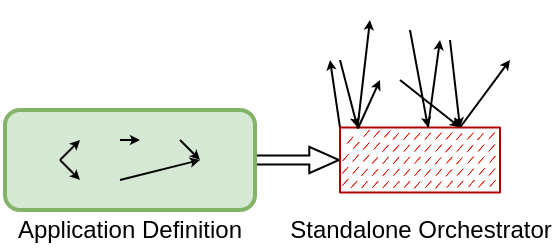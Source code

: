 <mxfile version="20.2.8" type="device"><diagram id="YRmxafh_-nVxqGmwZTBy" name="Page-1"><mxGraphModel dx="1038" dy="564" grid="1" gridSize="10" guides="1" tooltips="1" connect="1" arrows="1" fold="1" page="1" pageScale="1" pageWidth="850" pageHeight="1100" math="0" shadow="0"><root><mxCell id="0"/><mxCell id="1" parent="0"/><mxCell id="PoKREInXJnyAx2yR37GF-67" style="edgeStyle=orthogonalEdgeStyle;curved=1;rounded=0;orthogonalLoop=1;jettySize=auto;html=1;exitX=1;exitY=0.5;exitDx=0;exitDy=0;entryX=0;entryY=0.5;entryDx=0;entryDy=0;fontSize=10;fontColor=#000000;startArrow=none;startFill=0;endArrow=classic;endFill=1;strokeWidth=1;elbow=vertical;shape=flexArrow;width=4.571;startSize=4.617;endSize=4.617;endWidth=7.673;" parent="1" source="PoKREInXJnyAx2yR37GF-22" target="PoKREInXJnyAx2yR37GF-66" edge="1"><mxGeometry relative="1" as="geometry"/></mxCell><mxCell id="PoKREInXJnyAx2yR37GF-22" value="" style="rounded=1;whiteSpace=wrap;html=1;fillColor=#D5E8D4;sketch=0;fillStyle=solid;glass=0;shadow=0;strokeColor=#82b366;strokeWidth=2;" parent="1" vertex="1"><mxGeometry x="142.5" y="255" width="125" height="50" as="geometry"/></mxCell><mxCell id="PoKREInXJnyAx2yR37GF-13" style="edgeStyle=none;rounded=0;orthogonalLoop=1;jettySize=auto;html=1;exitX=1;exitY=0.5;exitDx=0;exitDy=0;entryX=0;entryY=0.5;entryDx=0;entryDy=0;endArrow=classic;endFill=1;startSize=2;endSize=2;strokeWidth=1;" parent="1" source="PoKREInXJnyAx2yR37GF-4" target="PoKREInXJnyAx2yR37GF-6" edge="1"><mxGeometry relative="1" as="geometry"/></mxCell><mxCell id="PoKREInXJnyAx2yR37GF-14" style="edgeStyle=none;rounded=0;orthogonalLoop=1;jettySize=auto;html=1;exitX=1;exitY=0.5;exitDx=0;exitDy=0;entryX=0;entryY=0.5;entryDx=0;entryDy=0;endArrow=classic;endFill=1;startSize=2;endSize=2;strokeWidth=1;" parent="1" source="PoKREInXJnyAx2yR37GF-4" target="PoKREInXJnyAx2yR37GF-7" edge="1"><mxGeometry relative="1" as="geometry"/></mxCell><mxCell id="PoKREInXJnyAx2yR37GF-4" value="" style="shape=image;verticalLabelPosition=bottom;labelBackgroundColor=#ffffff;verticalAlign=top;aspect=fixed;imageAspect=0;image=https://images.squarespace-cdn.com/content/v1/51814c87e4b0c1fda9c1fc50/1528473310893-RH0HG7R5C0QURMFQJBSU/600px-AWS_Lambda_logo.svg.png?format=500w;imageBackground=none;" parent="1" vertex="1"><mxGeometry x="150" y="270" width="20" height="20" as="geometry"/></mxCell><mxCell id="PoKREInXJnyAx2yR37GF-16" style="edgeStyle=none;rounded=0;orthogonalLoop=1;jettySize=auto;html=1;exitX=1;exitY=0.5;exitDx=0;exitDy=0;entryX=0;entryY=0.5;entryDx=0;entryDy=0;endArrow=classic;endFill=1;startSize=2;endSize=2;strokeWidth=1;" parent="1" source="PoKREInXJnyAx2yR37GF-6" target="PoKREInXJnyAx2yR37GF-10" edge="1"><mxGeometry relative="1" as="geometry"/></mxCell><mxCell id="PoKREInXJnyAx2yR37GF-6" value="" style="shape=image;verticalLabelPosition=bottom;labelBackgroundColor=#ffffff;verticalAlign=top;aspect=fixed;imageAspect=0;image=https://images.squarespace-cdn.com/content/v1/51814c87e4b0c1fda9c1fc50/1528473310893-RH0HG7R5C0QURMFQJBSU/600px-AWS_Lambda_logo.svg.png?format=500w;imageBackground=none;" parent="1" vertex="1"><mxGeometry x="180" y="260" width="20" height="20" as="geometry"/></mxCell><mxCell id="PoKREInXJnyAx2yR37GF-18" style="edgeStyle=none;rounded=0;orthogonalLoop=1;jettySize=auto;html=1;exitX=1;exitY=0.5;exitDx=0;exitDy=0;entryX=0;entryY=0.5;entryDx=0;entryDy=0;endArrow=classic;endFill=1;startSize=2;endSize=2;strokeWidth=1;" parent="1" source="PoKREInXJnyAx2yR37GF-7" target="PoKREInXJnyAx2yR37GF-11" edge="1"><mxGeometry relative="1" as="geometry"/></mxCell><mxCell id="PoKREInXJnyAx2yR37GF-7" value="" style="shape=image;verticalLabelPosition=bottom;labelBackgroundColor=#ffffff;verticalAlign=top;aspect=fixed;imageAspect=0;image=https://images.squarespace-cdn.com/content/v1/51814c87e4b0c1fda9c1fc50/1528473310893-RH0HG7R5C0QURMFQJBSU/600px-AWS_Lambda_logo.svg.png?format=500w;imageBackground=none;" parent="1" vertex="1"><mxGeometry x="180" y="280" width="20" height="20" as="geometry"/></mxCell><mxCell id="PoKREInXJnyAx2yR37GF-20" style="edgeStyle=none;rounded=0;orthogonalLoop=1;jettySize=auto;html=1;exitX=1;exitY=0.5;exitDx=0;exitDy=0;entryX=0;entryY=0.5;entryDx=0;entryDy=0;endArrow=classic;endFill=1;startSize=2;endSize=2;strokeWidth=1;" parent="1" source="PoKREInXJnyAx2yR37GF-10" target="PoKREInXJnyAx2yR37GF-11" edge="1"><mxGeometry relative="1" as="geometry"/></mxCell><mxCell id="PoKREInXJnyAx2yR37GF-10" value="" style="shape=image;verticalLabelPosition=bottom;labelBackgroundColor=#ffffff;verticalAlign=top;aspect=fixed;imageAspect=0;image=https://images.squarespace-cdn.com/content/v1/51814c87e4b0c1fda9c1fc50/1528473310893-RH0HG7R5C0QURMFQJBSU/600px-AWS_Lambda_logo.svg.png?format=500w;imageBackground=none;" parent="1" vertex="1"><mxGeometry x="210" y="260" width="20" height="20" as="geometry"/></mxCell><mxCell id="PoKREInXJnyAx2yR37GF-11" value="" style="shape=image;verticalLabelPosition=bottom;labelBackgroundColor=#ffffff;verticalAlign=top;aspect=fixed;imageAspect=0;image=https://images.squarespace-cdn.com/content/v1/51814c87e4b0c1fda9c1fc50/1528473310893-RH0HG7R5C0QURMFQJBSU/600px-AWS_Lambda_logo.svg.png?format=500w;imageBackground=none;" parent="1" vertex="1"><mxGeometry x="240" y="270" width="20" height="20" as="geometry"/></mxCell><mxCell id="PoKREInXJnyAx2yR37GF-24" value="Application Definition" style="text;html=1;strokeColor=none;fillColor=none;align=center;verticalAlign=middle;whiteSpace=wrap;rounded=0;shadow=0;glass=0;sketch=0;fillStyle=solid;" parent="1" vertex="1"><mxGeometry x="140" y="305" width="130" height="20" as="geometry"/></mxCell><mxCell id="PoKREInXJnyAx2yR37GF-85" style="edgeStyle=none;rounded=0;orthogonalLoop=1;jettySize=auto;html=1;exitX=0.75;exitY=0;exitDx=0;exitDy=0;entryX=0.5;entryY=1;entryDx=0;entryDy=0;fontSize=10;fontColor=#000000;startArrow=none;startFill=0;endArrow=classic;endFill=1;startSize=2;endSize=2;strokeWidth=1;elbow=vertical;" parent="1" source="PoKREInXJnyAx2yR37GF-66" target="PoKREInXJnyAx2yR37GF-80" edge="1"><mxGeometry relative="1" as="geometry"/></mxCell><mxCell id="PoKREInXJnyAx2yR37GF-89" style="edgeStyle=none;rounded=0;orthogonalLoop=1;jettySize=auto;html=1;exitX=0;exitY=0;exitDx=0;exitDy=0;entryX=0.5;entryY=1;entryDx=0;entryDy=0;fontSize=10;fontColor=#000000;startArrow=none;startFill=0;endArrow=classic;endFill=1;startSize=2;endSize=2;strokeWidth=1;elbow=vertical;" parent="1" source="PoKREInXJnyAx2yR37GF-66" target="PoKREInXJnyAx2yR37GF-73" edge="1"><mxGeometry relative="1" as="geometry"/></mxCell><mxCell id="PoKREInXJnyAx2yR37GF-66" value="" style="rounded=0;whiteSpace=wrap;html=1;shadow=0;glass=0;sketch=1;fillStyle=dashed;fontSize=10;fontColor=#000000;strokeColor=#B20000;strokeWidth=1;fillColor=#E51400;gradientColor=none;jiggle=0;expand=1;movable=1;rotatable=1;fixDash=0;autosize=0;resizable=0;disableMultiStrokeFill=0;disableMultiStroke=0;" parent="1" vertex="1"><mxGeometry x="310" y="263.75" width="80" height="32.5" as="geometry"/></mxCell><mxCell id="PoKREInXJnyAx2yR37GF-70" value="Standalone Orchestrator" style="text;html=1;strokeColor=none;fillColor=none;align=center;verticalAlign=middle;whiteSpace=wrap;rounded=0;shadow=0;glass=0;sketch=0;fillStyle=solid;" parent="1" vertex="1"><mxGeometry x="282.5" y="305" width="135" height="20" as="geometry"/></mxCell><mxCell id="PoKREInXJnyAx2yR37GF-90" style="edgeStyle=none;rounded=0;orthogonalLoop=1;jettySize=auto;html=1;exitX=0.75;exitY=1;exitDx=0;exitDy=0;entryX=0.109;entryY=-0.002;entryDx=0;entryDy=0;entryPerimeter=0;fontSize=10;fontColor=#000000;startArrow=none;startFill=0;endArrow=classic;endFill=1;startSize=2;endSize=2;strokeWidth=1;elbow=vertical;" parent="1" source="PoKREInXJnyAx2yR37GF-73" target="PoKREInXJnyAx2yR37GF-66" edge="1"><mxGeometry relative="1" as="geometry"/></mxCell><mxCell id="PoKREInXJnyAx2yR37GF-73" value="" style="shape=image;verticalLabelPosition=bottom;labelBackgroundColor=#ffffff;verticalAlign=top;aspect=fixed;imageAspect=0;image=https://images.squarespace-cdn.com/content/v1/51814c87e4b0c1fda9c1fc50/1528473310893-RH0HG7R5C0QURMFQJBSU/600px-AWS_Lambda_logo.svg.png?format=500w;imageBackground=none;" parent="1" vertex="1"><mxGeometry x="295" y="210" width="20" height="20" as="geometry"/></mxCell><mxCell id="PoKREInXJnyAx2yR37GF-91" style="edgeStyle=none;rounded=0;orthogonalLoop=1;jettySize=auto;html=1;exitX=0;exitY=0.5;exitDx=0;exitDy=0;entryX=0.109;entryY=0.015;entryDx=0;entryDy=0;entryPerimeter=0;fontSize=10;fontColor=#000000;startArrow=classic;startFill=1;endArrow=none;endFill=0;startSize=2;endSize=2;strokeWidth=1;elbow=vertical;" parent="1" source="PoKREInXJnyAx2yR37GF-75" target="PoKREInXJnyAx2yR37GF-66" edge="1"><mxGeometry relative="1" as="geometry"/></mxCell><mxCell id="PoKREInXJnyAx2yR37GF-94" style="edgeStyle=none;rounded=0;orthogonalLoop=1;jettySize=auto;html=1;exitX=1;exitY=0.75;exitDx=0;exitDy=0;entryX=0.55;entryY=-0.003;entryDx=0;entryDy=0;entryPerimeter=0;fontSize=10;fontColor=#000000;startArrow=none;startFill=0;endArrow=classic;endFill=1;startSize=2;endSize=2;strokeWidth=1;elbow=vertical;" parent="1" source="PoKREInXJnyAx2yR37GF-75" target="PoKREInXJnyAx2yR37GF-66" edge="1"><mxGeometry relative="1" as="geometry"/></mxCell><mxCell id="PoKREInXJnyAx2yR37GF-75" value="" style="shape=image;verticalLabelPosition=bottom;labelBackgroundColor=#ffffff;verticalAlign=top;aspect=fixed;imageAspect=0;image=https://images.squarespace-cdn.com/content/v1/51814c87e4b0c1fda9c1fc50/1528473310893-RH0HG7R5C0QURMFQJBSU/600px-AWS_Lambda_logo.svg.png?format=500w;imageBackground=none;" parent="1" vertex="1"><mxGeometry x="325" y="200" width="20" height="20" as="geometry"/></mxCell><mxCell id="PoKREInXJnyAx2yR37GF-92" style="edgeStyle=none;rounded=0;orthogonalLoop=1;jettySize=auto;html=1;exitX=0.25;exitY=1;exitDx=0;exitDy=0;entryX=0.112;entryY=0.015;entryDx=0;entryDy=0;entryPerimeter=0;fontSize=10;fontColor=#000000;startArrow=classic;startFill=1;endArrow=none;endFill=0;startSize=2;endSize=2;strokeWidth=1;elbow=vertical;" parent="1" source="PoKREInXJnyAx2yR37GF-77" target="PoKREInXJnyAx2yR37GF-66" edge="1"><mxGeometry relative="1" as="geometry"/></mxCell><mxCell id="PoKREInXJnyAx2yR37GF-96" style="edgeStyle=none;rounded=0;orthogonalLoop=1;jettySize=auto;html=1;exitX=0.75;exitY=1;exitDx=0;exitDy=0;entryX=0.75;entryY=0;entryDx=0;entryDy=0;fontSize=10;fontColor=#000000;startArrow=none;startFill=0;endArrow=classic;endFill=1;startSize=2;endSize=2;strokeWidth=1;elbow=vertical;" parent="1" source="PoKREInXJnyAx2yR37GF-77" target="PoKREInXJnyAx2yR37GF-66" edge="1"><mxGeometry relative="1" as="geometry"/></mxCell><mxCell id="PoKREInXJnyAx2yR37GF-77" value="" style="shape=image;verticalLabelPosition=bottom;labelBackgroundColor=#ffffff;verticalAlign=top;aspect=fixed;imageAspect=0;image=https://images.squarespace-cdn.com/content/v1/51814c87e4b0c1fda9c1fc50/1528473310893-RH0HG7R5C0QURMFQJBSU/600px-AWS_Lambda_logo.svg.png?format=500w;imageBackground=none;" parent="1" vertex="1"><mxGeometry x="325" y="220" width="20" height="20" as="geometry"/></mxCell><mxCell id="PoKREInXJnyAx2yR37GF-95" style="edgeStyle=none;rounded=0;orthogonalLoop=1;jettySize=auto;html=1;exitX=0.25;exitY=1;exitDx=0;exitDy=0;entryX=0.55;entryY=-0.003;entryDx=0;entryDy=0;entryPerimeter=0;fontSize=10;fontColor=#000000;startArrow=classic;startFill=1;endArrow=none;endFill=0;startSize=2;endSize=2;strokeWidth=1;elbow=vertical;" parent="1" source="PoKREInXJnyAx2yR37GF-79" target="PoKREInXJnyAx2yR37GF-66" edge="1"><mxGeometry relative="1" as="geometry"/></mxCell><mxCell id="PoKREInXJnyAx2yR37GF-97" style="edgeStyle=none;rounded=0;orthogonalLoop=1;jettySize=auto;html=1;exitX=0.5;exitY=1;exitDx=0;exitDy=0;entryX=0.75;entryY=0;entryDx=0;entryDy=0;fontSize=10;fontColor=#000000;startArrow=none;startFill=0;endArrow=classic;endFill=1;startSize=2;endSize=2;strokeWidth=1;elbow=vertical;" parent="1" source="PoKREInXJnyAx2yR37GF-79" target="PoKREInXJnyAx2yR37GF-66" edge="1"><mxGeometry relative="1" as="geometry"/></mxCell><mxCell id="PoKREInXJnyAx2yR37GF-79" value="" style="shape=image;verticalLabelPosition=bottom;labelBackgroundColor=#ffffff;verticalAlign=top;aspect=fixed;imageAspect=0;image=https://images.squarespace-cdn.com/content/v1/51814c87e4b0c1fda9c1fc50/1528473310893-RH0HG7R5C0QURMFQJBSU/600px-AWS_Lambda_logo.svg.png?format=500w;imageBackground=none;" parent="1" vertex="1"><mxGeometry x="355" y="200" width="20" height="20" as="geometry"/></mxCell><mxCell id="PoKREInXJnyAx2yR37GF-80" value="" style="shape=image;verticalLabelPosition=bottom;labelBackgroundColor=#ffffff;verticalAlign=top;aspect=fixed;imageAspect=0;image=https://images.squarespace-cdn.com/content/v1/51814c87e4b0c1fda9c1fc50/1528473310893-RH0HG7R5C0QURMFQJBSU/600px-AWS_Lambda_logo.svg.png?format=500w;imageBackground=none;" parent="1" vertex="1"><mxGeometry x="385" y="210" width="20" height="20" as="geometry"/></mxCell></root></mxGraphModel></diagram></mxfile>